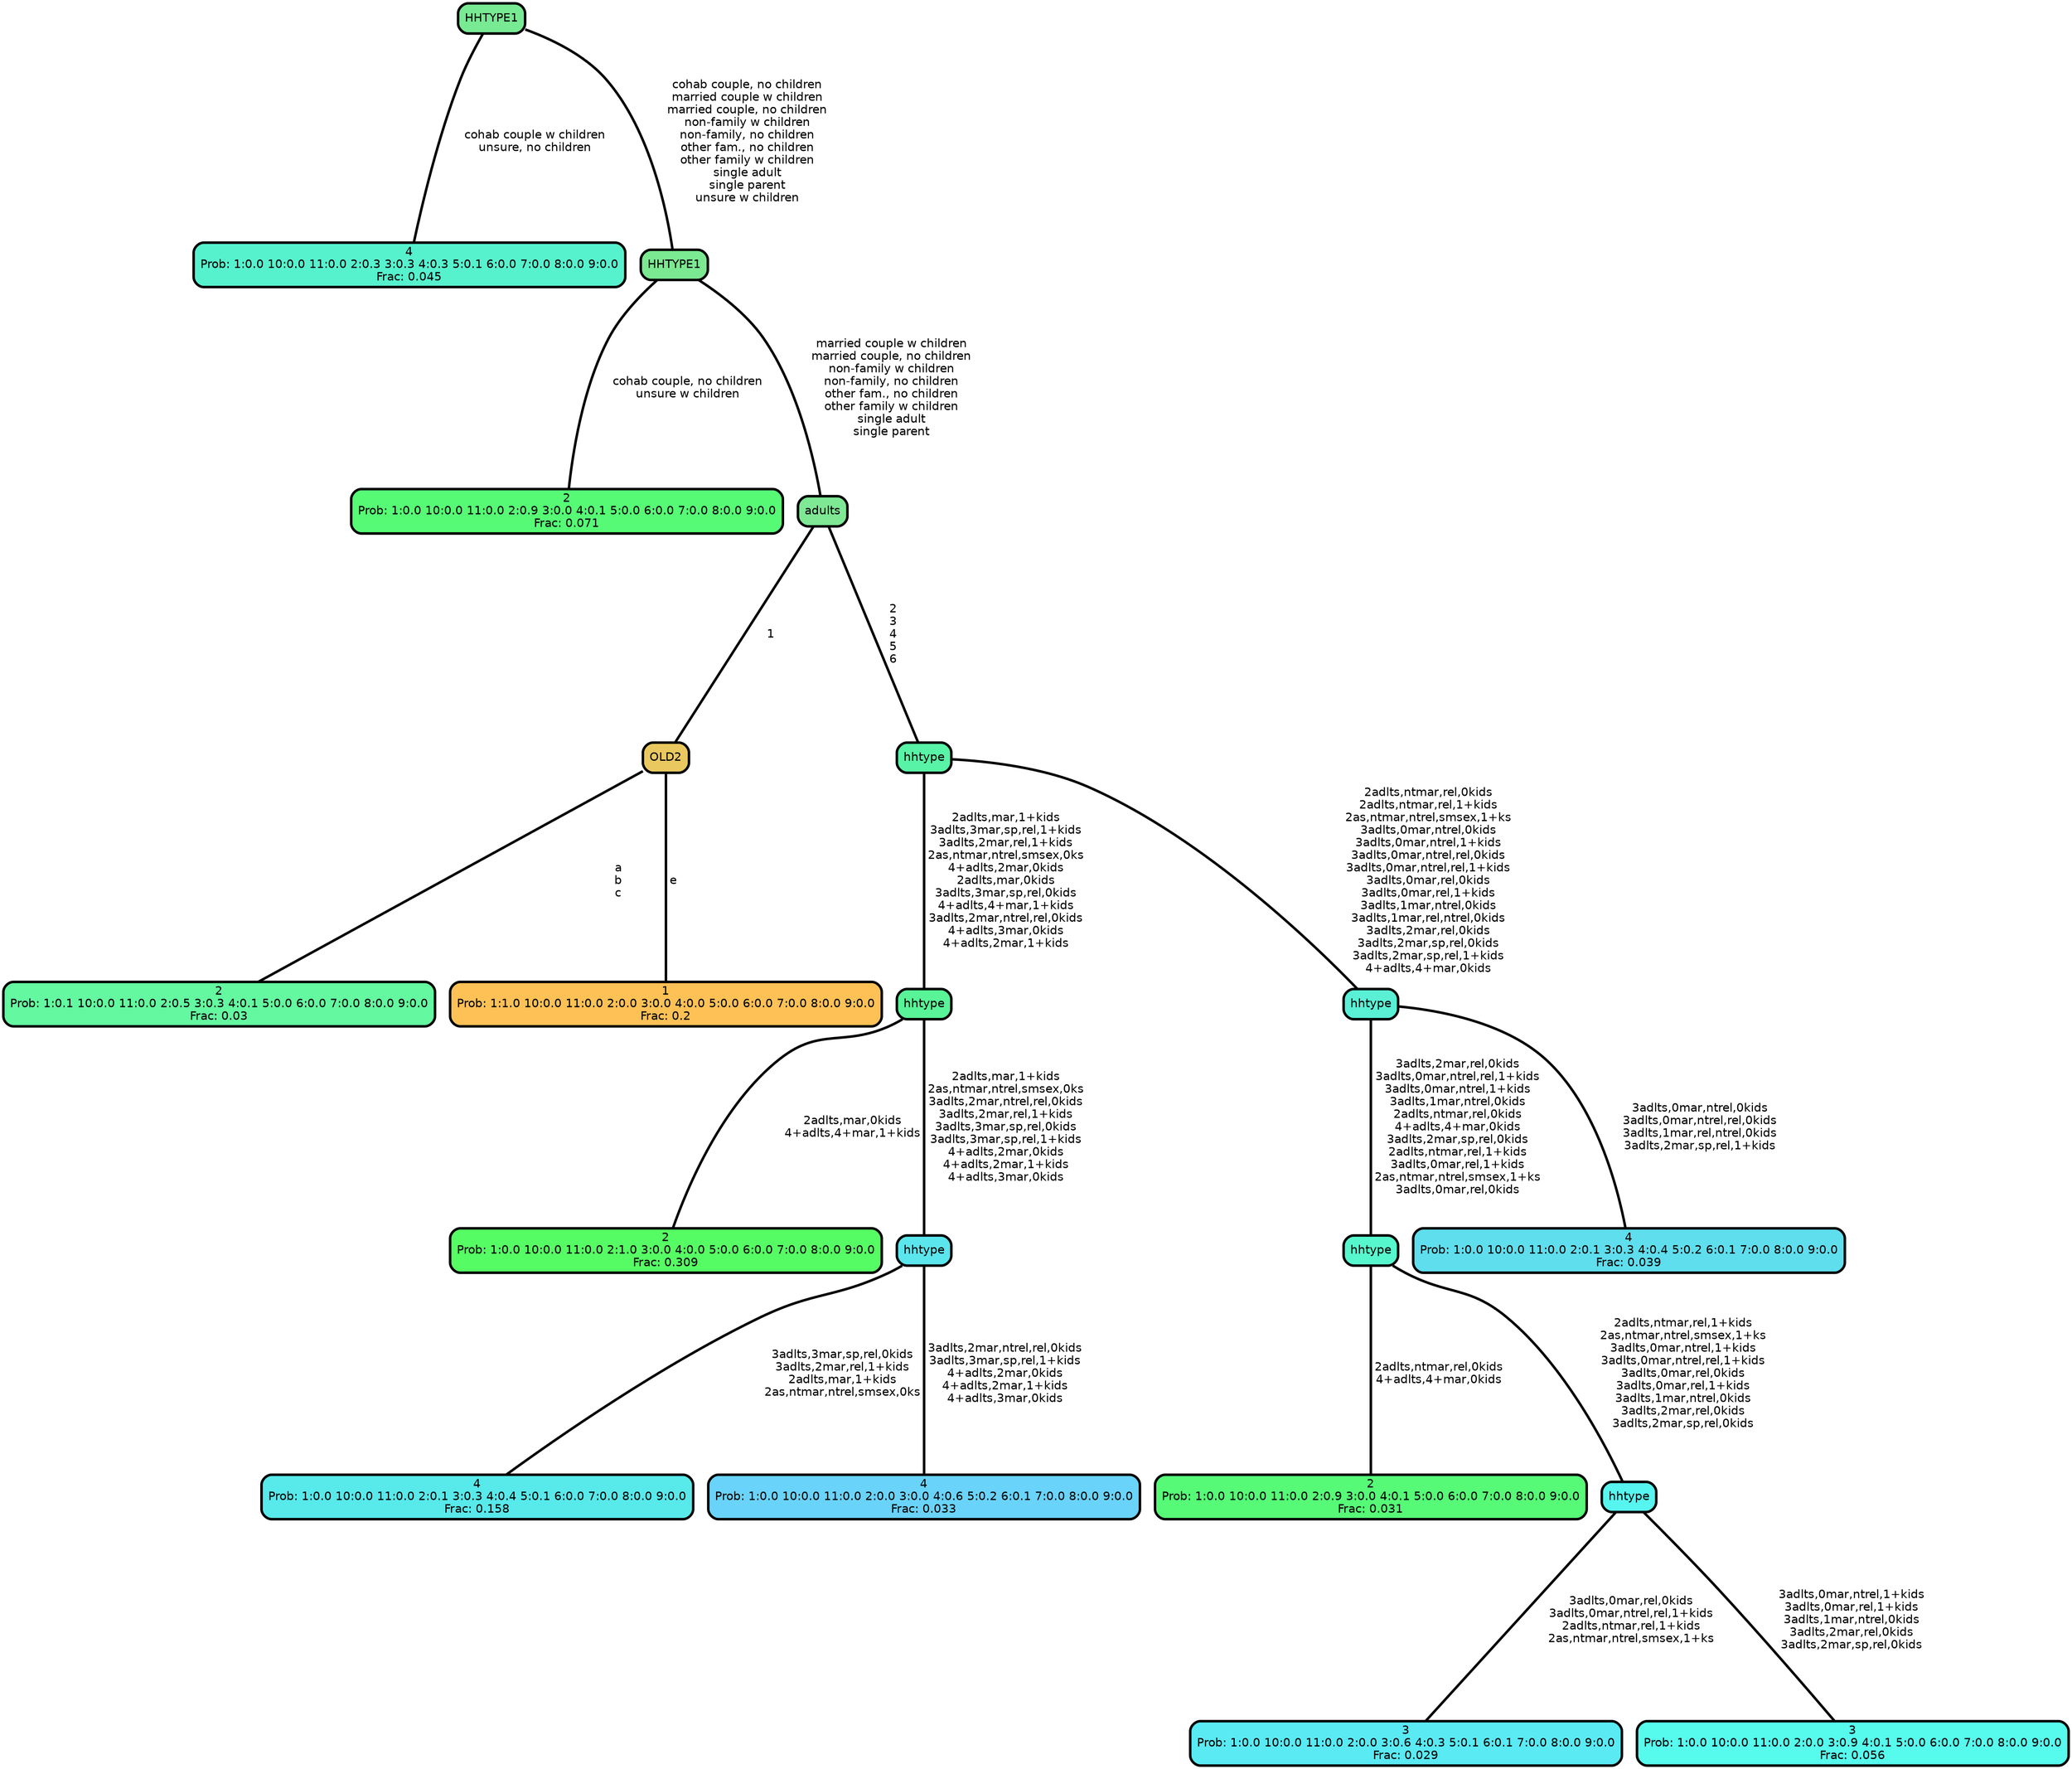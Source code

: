 graph Tree {
node [shape=box, style="filled, rounded",color="black",penwidth="3",fontcolor="black",                 fontname=helvetica] ;
graph [ranksep="0 equally", splines=straight,                 bgcolor=transparent, dpi=200] ;
edge [fontname=helvetica, color=black] ;
0 [label="4
Prob: 1:0.0 10:0.0 11:0.0 2:0.3 3:0.3 4:0.3 5:0.1 6:0.0 7:0.0 8:0.0 9:0.0
Frac: 0.045", fillcolor="#56f2ce"] ;
1 [label="HHTYPE1", fillcolor="#79ea94"] ;
2 [label="2
Prob: 1:0.0 10:0.0 11:0.0 2:0.9 3:0.0 4:0.1 5:0.0 6:0.0 7:0.0 8:0.0 9:0.0
Frac: 0.071", fillcolor="#56fa75"] ;
3 [label="HHTYPE1", fillcolor="#7be991"] ;
4 [label="2
Prob: 1:0.1 10:0.0 11:0.0 2:0.5 3:0.3 4:0.1 5:0.0 6:0.0 7:0.0 8:0.0 9:0.0
Frac: 0.03", fillcolor="#64f8a0"] ;
5 [label="OLD2", fillcolor="#e9c85f"] ;
6 [label="1
Prob: 1:1.0 10:0.0 11:0.0 2:0.0 3:0.0 4:0.0 5:0.0 6:0.0 7:0.0 8:0.0 9:0.0
Frac: 0.2", fillcolor="#fdc155"] ;
7 [label="adults", fillcolor="#7ee894"] ;
8 [label="2
Prob: 1:0.0 10:0.0 11:0.0 2:1.0 3:0.0 4:0.0 5:0.0 6:0.0 7:0.0 8:0.0 9:0.0
Frac: 0.309", fillcolor="#56fc63"] ;
9 [label="hhtype", fillcolor="#58f497"] ;
10 [label="4
Prob: 1:0.0 10:0.0 11:0.0 2:0.1 3:0.3 4:0.4 5:0.1 6:0.0 7:0.0 8:0.0 9:0.0
Frac: 0.158", fillcolor="#58e9ea"] ;
11 [label="hhtype", fillcolor="#5be5ec"] ;
12 [label="4
Prob: 1:0.0 10:0.0 11:0.0 2:0.0 3:0.0 4:0.6 5:0.2 6:0.1 7:0.0 8:0.0 9:0.0
Frac: 0.033", fillcolor="#6ad3f9"] ;
13 [label="hhtype", fillcolor="#58f3a6"] ;
14 [label="2
Prob: 1:0.0 10:0.0 11:0.0 2:0.9 3:0.0 4:0.1 5:0.0 6:0.0 7:0.0 8:0.0 9:0.0
Frac: 0.031", fillcolor="#56fa77"] ;
15 [label="hhtype", fillcolor="#57f7ce"] ;
16 [label="3
Prob: 1:0.0 10:0.0 11:0.0 2:0.0 3:0.6 4:0.3 5:0.1 6:0.1 7:0.0 8:0.0 9:0.0
Frac: 0.029", fillcolor="#59eaf3"] ;
17 [label="hhtype", fillcolor="#57f5ef"] ;
18 [label="3
Prob: 1:0.0 10:0.0 11:0.0 2:0.0 3:0.9 4:0.1 5:0.0 6:0.0 7:0.0 8:0.0 9:0.0
Frac: 0.056", fillcolor="#56fbed"] ;
19 [label="hhtype", fillcolor="#59f0d6"] ;
20 [label="4
Prob: 1:0.0 10:0.0 11:0.0 2:0.1 3:0.3 4:0.4 5:0.2 6:0.1 7:0.0 8:0.0 9:0.0
Frac: 0.039", fillcolor="#5fdeed"] ;
1 -- 0 [label=" cohab couple w children\n unsure, no children",penwidth=3] ;
1 -- 3 [label=" cohab couple, no children\n married couple w children\n married couple, no children\n non-family w children\n non-family, no children\n other fam., no children\n other family w children\n single adult\n single parent\n unsure w children",penwidth=3] ;
3 -- 2 [label=" cohab couple, no children\n unsure w children",penwidth=3] ;
3 -- 7 [label=" married couple w children\n married couple, no children\n non-family w children\n non-family, no children\n other fam., no children\n other family w children\n single adult\n single parent",penwidth=3] ;
5 -- 4 [label=" a\n b\n c",penwidth=3] ;
5 -- 6 [label=" e",penwidth=3] ;
7 -- 5 [label=" 1",penwidth=3] ;
7 -- 13 [label=" 2\n 3\n 4\n 5\n 6",penwidth=3] ;
9 -- 8 [label=" 2adlts,mar,0kids\n 4+adlts,4+mar,1+kids",penwidth=3] ;
9 -- 11 [label=" 2adlts,mar,1+kids\n 2as,ntmar,ntrel,smsex,0ks\n 3adlts,2mar,ntrel,rel,0kids\n 3adlts,2mar,rel,1+kids\n 3adlts,3mar,sp,rel,0kids\n 3adlts,3mar,sp,rel,1+kids\n 4+adlts,2mar,0kids\n 4+adlts,2mar,1+kids\n 4+adlts,3mar,0kids",penwidth=3] ;
11 -- 10 [label=" 3adlts,3mar,sp,rel,0kids\n 3adlts,2mar,rel,1+kids\n 2adlts,mar,1+kids\n 2as,ntmar,ntrel,smsex,0ks",penwidth=3] ;
11 -- 12 [label=" 3adlts,2mar,ntrel,rel,0kids\n 3adlts,3mar,sp,rel,1+kids\n 4+adlts,2mar,0kids\n 4+adlts,2mar,1+kids\n 4+adlts,3mar,0kids",penwidth=3] ;
13 -- 9 [label=" 2adlts,mar,1+kids\n 3adlts,3mar,sp,rel,1+kids\n 3adlts,2mar,rel,1+kids\n 2as,ntmar,ntrel,smsex,0ks\n 4+adlts,2mar,0kids\n 2adlts,mar,0kids\n 3adlts,3mar,sp,rel,0kids\n 4+adlts,4+mar,1+kids\n 3adlts,2mar,ntrel,rel,0kids\n 4+adlts,3mar,0kids\n 4+adlts,2mar,1+kids",penwidth=3] ;
13 -- 19 [label=" 2adlts,ntmar,rel,0kids\n 2adlts,ntmar,rel,1+kids\n 2as,ntmar,ntrel,smsex,1+ks\n 3adlts,0mar,ntrel,0kids\n 3adlts,0mar,ntrel,1+kids\n 3adlts,0mar,ntrel,rel,0kids\n 3adlts,0mar,ntrel,rel,1+kids\n 3adlts,0mar,rel,0kids\n 3adlts,0mar,rel,1+kids\n 3adlts,1mar,ntrel,0kids\n 3adlts,1mar,rel,ntrel,0kids\n 3adlts,2mar,rel,0kids\n 3adlts,2mar,sp,rel,0kids\n 3adlts,2mar,sp,rel,1+kids\n 4+adlts,4+mar,0kids",penwidth=3] ;
15 -- 14 [label=" 2adlts,ntmar,rel,0kids\n 4+adlts,4+mar,0kids",penwidth=3] ;
15 -- 17 [label=" 2adlts,ntmar,rel,1+kids\n 2as,ntmar,ntrel,smsex,1+ks\n 3adlts,0mar,ntrel,1+kids\n 3adlts,0mar,ntrel,rel,1+kids\n 3adlts,0mar,rel,0kids\n 3adlts,0mar,rel,1+kids\n 3adlts,1mar,ntrel,0kids\n 3adlts,2mar,rel,0kids\n 3adlts,2mar,sp,rel,0kids",penwidth=3] ;
17 -- 16 [label=" 3adlts,0mar,rel,0kids\n 3adlts,0mar,ntrel,rel,1+kids\n 2adlts,ntmar,rel,1+kids\n 2as,ntmar,ntrel,smsex,1+ks",penwidth=3] ;
17 -- 18 [label=" 3adlts,0mar,ntrel,1+kids\n 3adlts,0mar,rel,1+kids\n 3adlts,1mar,ntrel,0kids\n 3adlts,2mar,rel,0kids\n 3adlts,2mar,sp,rel,0kids",penwidth=3] ;
19 -- 15 [label=" 3adlts,2mar,rel,0kids\n 3adlts,0mar,ntrel,rel,1+kids\n 3adlts,0mar,ntrel,1+kids\n 3adlts,1mar,ntrel,0kids\n 2adlts,ntmar,rel,0kids\n 4+adlts,4+mar,0kids\n 3adlts,2mar,sp,rel,0kids\n 2adlts,ntmar,rel,1+kids\n 3adlts,0mar,rel,1+kids\n 2as,ntmar,ntrel,smsex,1+ks\n 3adlts,0mar,rel,0kids",penwidth=3] ;
19 -- 20 [label=" 3adlts,0mar,ntrel,0kids\n 3adlts,0mar,ntrel,rel,0kids\n 3adlts,1mar,rel,ntrel,0kids\n 3adlts,2mar,sp,rel,1+kids",penwidth=3] ;
{rank = same;}}